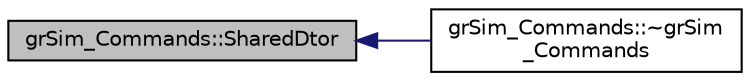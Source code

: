digraph "grSim_Commands::SharedDtor"
{
 // INTERACTIVE_SVG=YES
  edge [fontname="Helvetica",fontsize="10",labelfontname="Helvetica",labelfontsize="10"];
  node [fontname="Helvetica",fontsize="10",shape=record];
  rankdir="LR";
  Node1 [label="grSim_Commands::SharedDtor",height=0.2,width=0.4,color="black", fillcolor="grey75", style="filled", fontcolor="black"];
  Node1 -> Node2 [dir="back",color="midnightblue",fontsize="10",style="solid",fontname="Helvetica"];
  Node2 [label="grSim_Commands::~grSim\l_Commands",height=0.2,width=0.4,color="black", fillcolor="white", style="filled",URL="$d0/d13/classgr_sim___commands.html#aac7782e90e77fdb9afc17b1bc497505e"];
}

